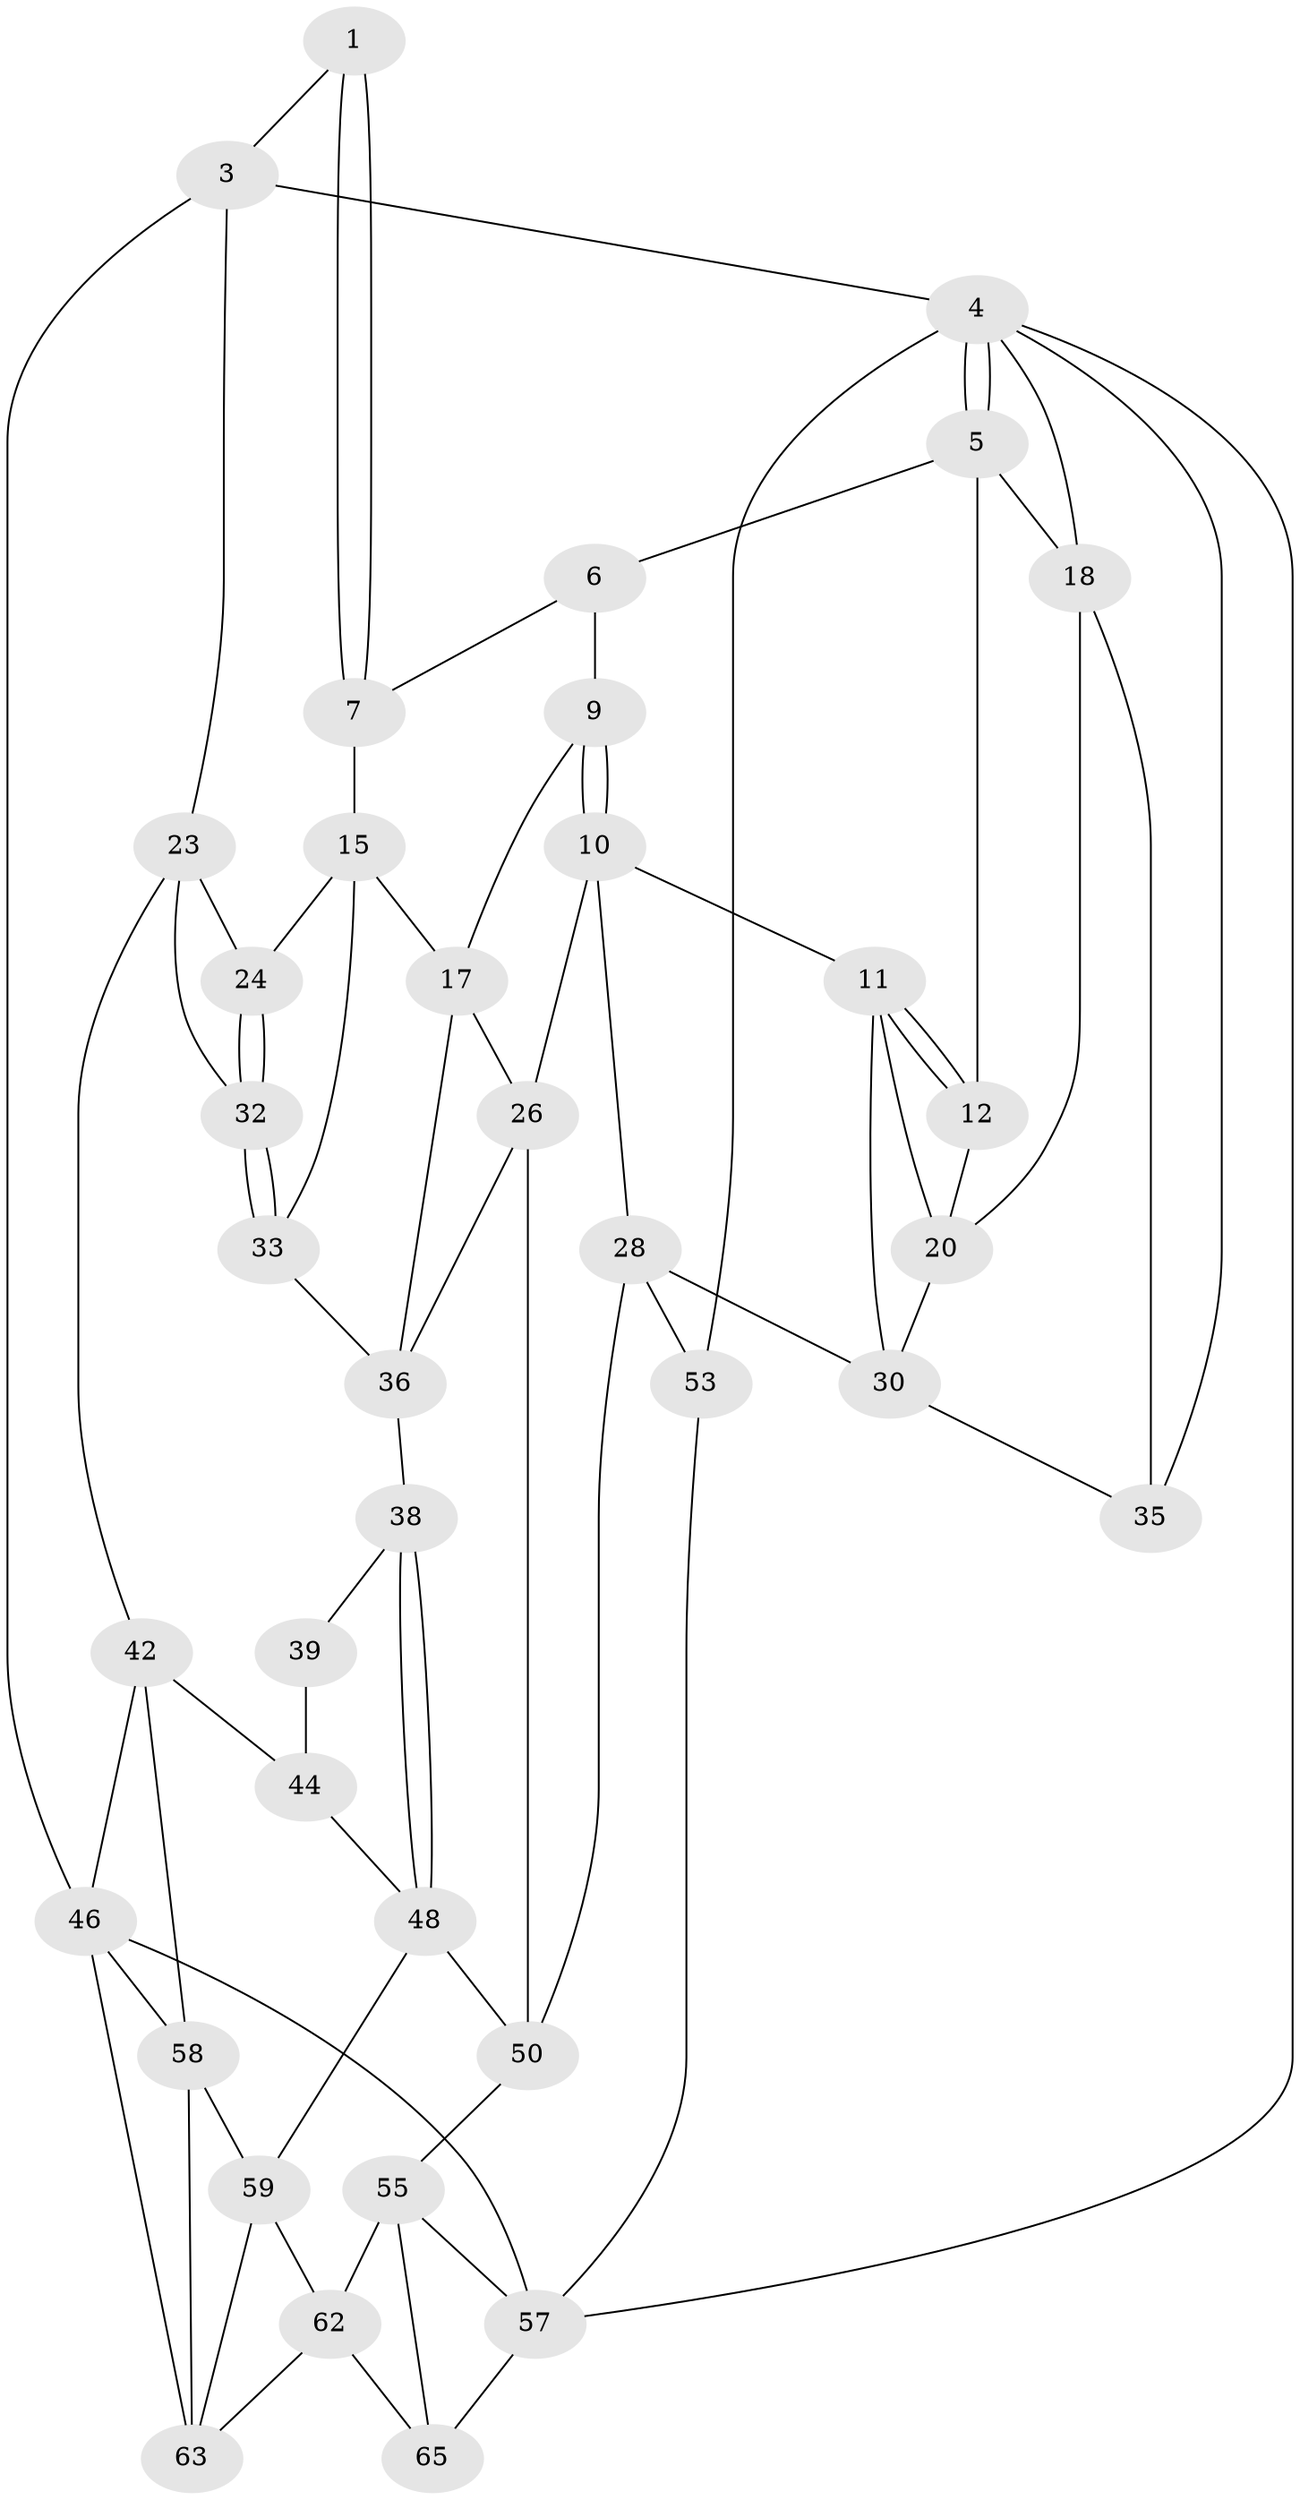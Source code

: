// original degree distribution, {3: 0.04477611940298507, 4: 0.22388059701492538, 5: 0.5223880597014925, 6: 0.208955223880597}
// Generated by graph-tools (version 1.1) at 2025/42/03/06/25 10:42:31]
// undirected, 38 vertices, 77 edges
graph export_dot {
graph [start="1"]
  node [color=gray90,style=filled];
  1 [pos="+0.8271764900530875+0",super="+2"];
  3 [pos="+1+0"];
  4 [pos="+0+0",super="+54"];
  5 [pos="+0.04566457530869796+0",super="+13"];
  6 [pos="+0.5252099550408922+0",super="+8"];
  7 [pos="+0.753307166778723+0.1340219985568302",super="+14"];
  9 [pos="+0.49644357302944137+0.17871710979053515"];
  10 [pos="+0.4249929764166809+0.20533282166856007",super="+27"];
  11 [pos="+0.38028436551653577+0.20106040110735668",super="+22"];
  12 [pos="+0.2558472784184998+0.11967228359219147"];
  15 [pos="+0.79535061518137+0.2192159988863146",super="+16"];
  17 [pos="+0.5380844352996816+0.21974486363429868",super="+25"];
  18 [pos="+0.1421655668535963+0.1931461960845605",super="+19"];
  20 [pos="+0.2554821633631123+0.2828812254519025",super="+21"];
  23 [pos="+1+0",super="+41"];
  24 [pos="+0.8092031556211265+0.21982337763821824"];
  26 [pos="+0.49982379071566635+0.45090291220252204",super="+51"];
  28 [pos="+0.3470671702296015+0.5077528083765226",super="+29"];
  30 [pos="+0.2663739722501467+0.4548491426961373",super="+31"];
  32 [pos="+1+0.28696415185956275"];
  33 [pos="+0.9397067982313819+0.3780561271097127",super="+34"];
  35 [pos="+0+0.45222055746360856"];
  36 [pos="+0.7202254623871207+0.3545075887992722",super="+37"];
  38 [pos="+0.7675188479337997+0.3664631977685412"];
  39 [pos="+0.8133200912460724+0.38758365826472313",super="+40"];
  42 [pos="+1+0.5750220851936074",super="+43"];
  44 [pos="+0.8915291979575637+0.581486594271018",super="+45"];
  46 [pos="+1+1",super="+47"];
  48 [pos="+0.8485143682532288+0.5928173204921273",super="+49"];
  50 [pos="+0.6495414075198694+0.5511953150238575",super="+52"];
  53 [pos="+0.022719346772367983+0.7297257632853573"];
  55 [pos="+0.4158297264243003+0.7315036324838621",super="+56"];
  57 [pos="+0.24513477927236166+0.848909386066863",super="+67"];
  58 [pos="+0.9336740760263761+0.7585274755720401",super="+60"];
  59 [pos="+0.7443781617776258+0.6680062385583896",super="+61"];
  62 [pos="+0.5623179180814865+0.7919981888784415",super="+64"];
  63 [pos="+0.823358388598541+0.9050189141773909",super="+66"];
  65 [pos="+0.6192205994943757+1"];
  1 -- 7 [weight=2];
  1 -- 7;
  1 -- 3;
  3 -- 4;
  3 -- 23;
  3 -- 46;
  4 -- 5;
  4 -- 5;
  4 -- 57;
  4 -- 35;
  4 -- 53;
  4 -- 18;
  5 -- 6;
  5 -- 18;
  5 -- 12;
  6 -- 9;
  6 -- 7;
  7 -- 15;
  9 -- 10;
  9 -- 10;
  9 -- 17;
  10 -- 11;
  10 -- 26;
  10 -- 28;
  11 -- 12;
  11 -- 12;
  11 -- 20;
  11 -- 30;
  12 -- 20;
  15 -- 24;
  15 -- 17;
  15 -- 33;
  17 -- 26;
  17 -- 36;
  18 -- 20;
  18 -- 35;
  20 -- 30;
  23 -- 24;
  23 -- 32;
  23 -- 42;
  24 -- 32;
  24 -- 32;
  26 -- 36;
  26 -- 50;
  28 -- 50;
  28 -- 53;
  28 -- 30;
  30 -- 35;
  32 -- 33;
  32 -- 33;
  33 -- 36;
  36 -- 38;
  38 -- 39;
  38 -- 48;
  38 -- 48;
  39 -- 44 [weight=2];
  42 -- 46;
  42 -- 58;
  42 -- 44;
  44 -- 48;
  46 -- 58;
  46 -- 57;
  46 -- 63;
  48 -- 50;
  48 -- 59;
  50 -- 55;
  53 -- 57;
  55 -- 62;
  55 -- 65;
  55 -- 57;
  57 -- 65;
  58 -- 59;
  58 -- 63;
  59 -- 62;
  59 -- 63;
  62 -- 65;
  62 -- 63;
}
